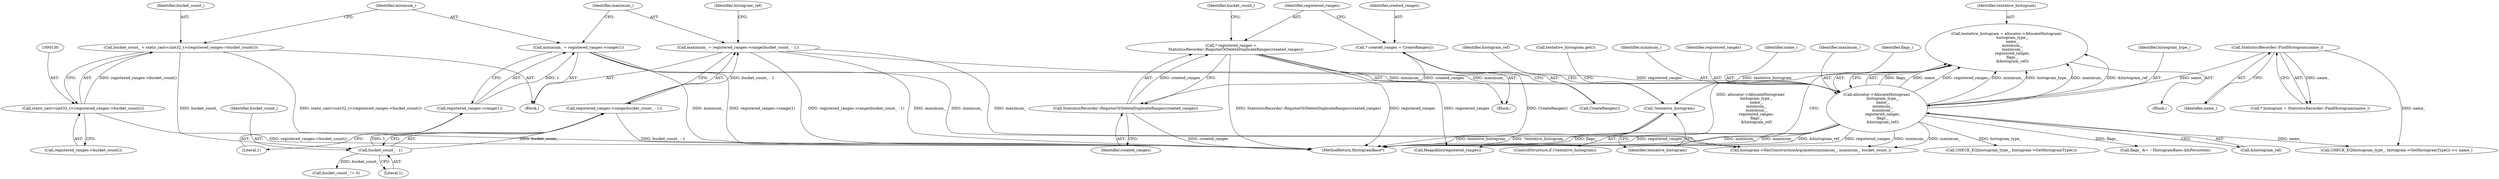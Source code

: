 digraph "0_Chrome_03c2e97746a2c471ae136b0c669f8d0c033fe168@API" {
"1000154" [label="(Call,tentative_histogram = allocator->AllocateHistogram(\n          histogram_type_,\n          name_,\n          minimum_,\n          maximum_,\n          registered_ranges,\n          flags_,\n          &histogram_ref))"];
"1000156" [label="(Call,allocator->AllocateHistogram(\n          histogram_type_,\n          name_,\n          minimum_,\n          maximum_,\n          registered_ranges,\n          flags_,\n          &histogram_ref))"];
"1000107" [label="(Call,StatisticsRecorder::FindHistogram(name_))"];
"1000132" [label="(Call,minimum_ = registered_ranges->range(1))"];
"1000134" [label="(Call,registered_ranges->range(1))"];
"1000136" [label="(Call,maximum_ = registered_ranges->range(bucket_count_ - 1))"];
"1000138" [label="(Call,registered_ranges->range(bucket_count_ - 1))"];
"1000139" [label="(Call,bucket_count_ - 1)"];
"1000127" [label="(Call,bucket_count_ = static_cast<uint32_t>(registered_ranges->bucket_count()))"];
"1000129" [label="(Call,static_cast<uint32_t>(registered_ranges->bucket_count()))"];
"1000118" [label="(Call,* registered_ranges =\n        StatisticsRecorder::RegisterOrDeleteDuplicateRanges(created_ranges))"];
"1000120" [label="(Call,StatisticsRecorder::RegisterOrDeleteDuplicateRanges(created_ranges))"];
"1000114" [label="(Call,* created_ranges = CreateRanges())"];
"1000166" [label="(Call,!tentative_histogram)"];
"1000108" [label="(Identifier,name_)"];
"1000116" [label="(Call,CreateRanges())"];
"1000138" [label="(Call,registered_ranges->range(bucket_count_ - 1))"];
"1000219" [label="(Call,bucket_count_ != 0)"];
"1000163" [label="(Call,&histogram_ref)"];
"1000223" [label="(Call,histogram->HasConstructionArguments(minimum_, maximum_, bucket_count_))"];
"1000157" [label="(Identifier,histogram_type_)"];
"1000114" [label="(Call,* created_ranges = CreateRanges())"];
"1000136" [label="(Call,maximum_ = registered_ranges->range(bucket_count_ - 1))"];
"1000167" [label="(Identifier,tentative_histogram)"];
"1000120" [label="(Call,StatisticsRecorder::RegisterOrDeleteDuplicateRanges(created_ranges))"];
"1000115" [label="(Identifier,created_ranges)"];
"1000180" [label="(Call,HeapAlloc(registered_ranges))"];
"1000144" [label="(Identifier,histogram_ref)"];
"1000166" [label="(Call,!tentative_histogram)"];
"1000127" [label="(Call,bucket_count_ = static_cast<uint32_t>(registered_ranges->bucket_count()))"];
"1000212" [label="(Call,CHECK_EQ(histogram_type_, histogram->GetHistogramType()) << name_)"];
"1000119" [label="(Identifier,registered_ranges)"];
"1000240" [label="(MethodReturn,HistogramBase*)"];
"1000124" [label="(Identifier,bucket_count_)"];
"1000213" [label="(Call,CHECK_EQ(histogram_type_, histogram->GetHistogramType()))"];
"1000118" [label="(Call,* registered_ranges =\n        StatisticsRecorder::RegisterOrDeleteDuplicateRanges(created_ranges))"];
"1000133" [label="(Identifier,minimum_)"];
"1000141" [label="(Literal,1)"];
"1000135" [label="(Literal,1)"];
"1000129" [label="(Call,static_cast<uint32_t>(registered_ranges->bucket_count()))"];
"1000137" [label="(Identifier,maximum_)"];
"1000156" [label="(Call,allocator->AllocateHistogram(\n          histogram_type_,\n          name_,\n          minimum_,\n          maximum_,\n          registered_ranges,\n          flags_,\n          &histogram_ref))"];
"1000131" [label="(Call,registered_ranges->bucket_count())"];
"1000112" [label="(Block,)"];
"1000159" [label="(Identifier,minimum_)"];
"1000128" [label="(Identifier,bucket_count_)"];
"1000165" [label="(ControlStructure,if (!tentative_histogram))"];
"1000175" [label="(Call,flags_ &= ~HistogramBase::kIsPersistent)"];
"1000161" [label="(Identifier,registered_ranges)"];
"1000158" [label="(Identifier,name_)"];
"1000107" [label="(Call,StatisticsRecorder::FindHistogram(name_))"];
"1000185" [label="(Call,tentative_histogram.get())"];
"1000134" [label="(Call,registered_ranges->range(1))"];
"1000155" [label="(Identifier,tentative_histogram)"];
"1000139" [label="(Call,bucket_count_ - 1)"];
"1000121" [label="(Identifier,created_ranges)"];
"1000154" [label="(Call,tentative_histogram = allocator->AllocateHistogram(\n          histogram_type_,\n          name_,\n          minimum_,\n          maximum_,\n          registered_ranges,\n          flags_,\n          &histogram_ref))"];
"1000160" [label="(Identifier,maximum_)"];
"1000162" [label="(Identifier,flags_)"];
"1000171" [label="(Identifier,histogram_ref)"];
"1000126" [label="(Block,)"];
"1000132" [label="(Call,minimum_ = registered_ranges->range(1))"];
"1000153" [label="(Block,)"];
"1000105" [label="(Call,* histogram = StatisticsRecorder::FindHistogram(name_))"];
"1000140" [label="(Identifier,bucket_count_)"];
"1000154" -> "1000153"  [label="AST: "];
"1000154" -> "1000156"  [label="CFG: "];
"1000155" -> "1000154"  [label="AST: "];
"1000156" -> "1000154"  [label="AST: "];
"1000167" -> "1000154"  [label="CFG: "];
"1000154" -> "1000240"  [label="DDG: allocator->AllocateHistogram(\n          histogram_type_,\n          name_,\n          minimum_,\n          maximum_,\n          registered_ranges,\n          flags_,\n          &histogram_ref)"];
"1000156" -> "1000154"  [label="DDG: flags_"];
"1000156" -> "1000154"  [label="DDG: name_"];
"1000156" -> "1000154"  [label="DDG: registered_ranges"];
"1000156" -> "1000154"  [label="DDG: minimum_"];
"1000156" -> "1000154"  [label="DDG: histogram_type_"];
"1000156" -> "1000154"  [label="DDG: maximum_"];
"1000156" -> "1000154"  [label="DDG: &histogram_ref"];
"1000154" -> "1000166"  [label="DDG: tentative_histogram"];
"1000156" -> "1000163"  [label="CFG: "];
"1000157" -> "1000156"  [label="AST: "];
"1000158" -> "1000156"  [label="AST: "];
"1000159" -> "1000156"  [label="AST: "];
"1000160" -> "1000156"  [label="AST: "];
"1000161" -> "1000156"  [label="AST: "];
"1000162" -> "1000156"  [label="AST: "];
"1000163" -> "1000156"  [label="AST: "];
"1000156" -> "1000240"  [label="DDG: minimum_"];
"1000156" -> "1000240"  [label="DDG: maximum_"];
"1000156" -> "1000240"  [label="DDG: &histogram_ref"];
"1000156" -> "1000240"  [label="DDG: flags_"];
"1000156" -> "1000240"  [label="DDG: registered_ranges"];
"1000107" -> "1000156"  [label="DDG: name_"];
"1000132" -> "1000156"  [label="DDG: minimum_"];
"1000136" -> "1000156"  [label="DDG: maximum_"];
"1000118" -> "1000156"  [label="DDG: registered_ranges"];
"1000156" -> "1000175"  [label="DDG: flags_"];
"1000156" -> "1000180"  [label="DDG: registered_ranges"];
"1000156" -> "1000213"  [label="DDG: histogram_type_"];
"1000156" -> "1000212"  [label="DDG: name_"];
"1000156" -> "1000223"  [label="DDG: minimum_"];
"1000156" -> "1000223"  [label="DDG: maximum_"];
"1000107" -> "1000105"  [label="AST: "];
"1000107" -> "1000108"  [label="CFG: "];
"1000108" -> "1000107"  [label="AST: "];
"1000105" -> "1000107"  [label="CFG: "];
"1000107" -> "1000105"  [label="DDG: name_"];
"1000107" -> "1000212"  [label="DDG: name_"];
"1000132" -> "1000126"  [label="AST: "];
"1000132" -> "1000134"  [label="CFG: "];
"1000133" -> "1000132"  [label="AST: "];
"1000134" -> "1000132"  [label="AST: "];
"1000137" -> "1000132"  [label="CFG: "];
"1000132" -> "1000240"  [label="DDG: minimum_"];
"1000132" -> "1000240"  [label="DDG: registered_ranges->range(1)"];
"1000134" -> "1000132"  [label="DDG: 1"];
"1000132" -> "1000223"  [label="DDG: minimum_"];
"1000134" -> "1000135"  [label="CFG: "];
"1000135" -> "1000134"  [label="AST: "];
"1000136" -> "1000126"  [label="AST: "];
"1000136" -> "1000138"  [label="CFG: "];
"1000137" -> "1000136"  [label="AST: "];
"1000138" -> "1000136"  [label="AST: "];
"1000144" -> "1000136"  [label="CFG: "];
"1000136" -> "1000240"  [label="DDG: registered_ranges->range(bucket_count_ - 1)"];
"1000136" -> "1000240"  [label="DDG: maximum_"];
"1000138" -> "1000136"  [label="DDG: bucket_count_ - 1"];
"1000136" -> "1000223"  [label="DDG: maximum_"];
"1000138" -> "1000139"  [label="CFG: "];
"1000139" -> "1000138"  [label="AST: "];
"1000138" -> "1000240"  [label="DDG: bucket_count_ - 1"];
"1000139" -> "1000138"  [label="DDG: bucket_count_"];
"1000139" -> "1000138"  [label="DDG: 1"];
"1000139" -> "1000141"  [label="CFG: "];
"1000140" -> "1000139"  [label="AST: "];
"1000141" -> "1000139"  [label="AST: "];
"1000127" -> "1000139"  [label="DDG: bucket_count_"];
"1000139" -> "1000219"  [label="DDG: bucket_count_"];
"1000127" -> "1000126"  [label="AST: "];
"1000127" -> "1000129"  [label="CFG: "];
"1000128" -> "1000127"  [label="AST: "];
"1000129" -> "1000127"  [label="AST: "];
"1000133" -> "1000127"  [label="CFG: "];
"1000127" -> "1000240"  [label="DDG: static_cast<uint32_t>(registered_ranges->bucket_count())"];
"1000129" -> "1000127"  [label="DDG: registered_ranges->bucket_count()"];
"1000129" -> "1000131"  [label="CFG: "];
"1000130" -> "1000129"  [label="AST: "];
"1000131" -> "1000129"  [label="AST: "];
"1000129" -> "1000240"  [label="DDG: registered_ranges->bucket_count()"];
"1000118" -> "1000112"  [label="AST: "];
"1000118" -> "1000120"  [label="CFG: "];
"1000119" -> "1000118"  [label="AST: "];
"1000120" -> "1000118"  [label="AST: "];
"1000124" -> "1000118"  [label="CFG: "];
"1000118" -> "1000240"  [label="DDG: StatisticsRecorder::RegisterOrDeleteDuplicateRanges(created_ranges)"];
"1000118" -> "1000240"  [label="DDG: registered_ranges"];
"1000120" -> "1000118"  [label="DDG: created_ranges"];
"1000118" -> "1000180"  [label="DDG: registered_ranges"];
"1000120" -> "1000121"  [label="CFG: "];
"1000121" -> "1000120"  [label="AST: "];
"1000120" -> "1000240"  [label="DDG: created_ranges"];
"1000114" -> "1000120"  [label="DDG: created_ranges"];
"1000114" -> "1000112"  [label="AST: "];
"1000114" -> "1000116"  [label="CFG: "];
"1000115" -> "1000114"  [label="AST: "];
"1000116" -> "1000114"  [label="AST: "];
"1000119" -> "1000114"  [label="CFG: "];
"1000114" -> "1000240"  [label="DDG: CreateRanges()"];
"1000166" -> "1000165"  [label="AST: "];
"1000166" -> "1000167"  [label="CFG: "];
"1000167" -> "1000166"  [label="AST: "];
"1000171" -> "1000166"  [label="CFG: "];
"1000185" -> "1000166"  [label="CFG: "];
"1000166" -> "1000240"  [label="DDG: !tentative_histogram"];
"1000166" -> "1000240"  [label="DDG: tentative_histogram"];
}
